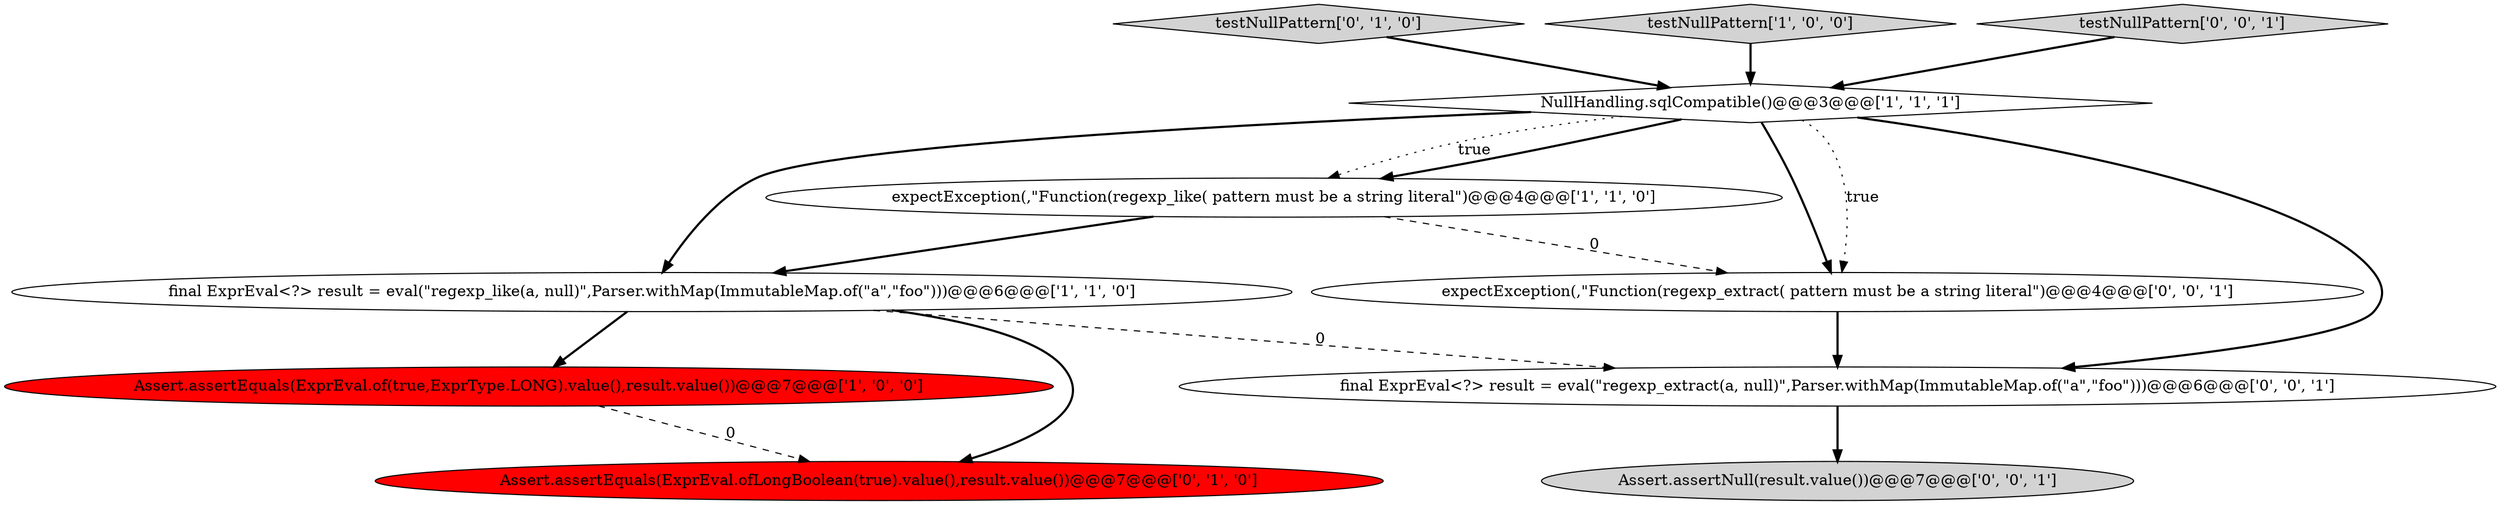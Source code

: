 digraph {
3 [style = filled, label = "expectException(,\"Function(regexp_like( pattern must be a string literal\")@@@4@@@['1', '1', '0']", fillcolor = white, shape = ellipse image = "AAA0AAABBB1BBB"];
6 [style = filled, label = "testNullPattern['0', '1', '0']", fillcolor = lightgray, shape = diamond image = "AAA0AAABBB2BBB"];
9 [style = filled, label = "Assert.assertNull(result.value())@@@7@@@['0', '0', '1']", fillcolor = lightgray, shape = ellipse image = "AAA0AAABBB3BBB"];
7 [style = filled, label = "final ExprEval<?> result = eval(\"regexp_extract(a, null)\",Parser.withMap(ImmutableMap.of(\"a\",\"foo\")))@@@6@@@['0', '0', '1']", fillcolor = white, shape = ellipse image = "AAA0AAABBB3BBB"];
2 [style = filled, label = "NullHandling.sqlCompatible()@@@3@@@['1', '1', '1']", fillcolor = white, shape = diamond image = "AAA0AAABBB1BBB"];
4 [style = filled, label = "testNullPattern['1', '0', '0']", fillcolor = lightgray, shape = diamond image = "AAA0AAABBB1BBB"];
1 [style = filled, label = "Assert.assertEquals(ExprEval.of(true,ExprType.LONG).value(),result.value())@@@7@@@['1', '0', '0']", fillcolor = red, shape = ellipse image = "AAA1AAABBB1BBB"];
0 [style = filled, label = "final ExprEval<?> result = eval(\"regexp_like(a, null)\",Parser.withMap(ImmutableMap.of(\"a\",\"foo\")))@@@6@@@['1', '1', '0']", fillcolor = white, shape = ellipse image = "AAA0AAABBB1BBB"];
8 [style = filled, label = "expectException(,\"Function(regexp_extract( pattern must be a string literal\")@@@4@@@['0', '0', '1']", fillcolor = white, shape = ellipse image = "AAA0AAABBB3BBB"];
10 [style = filled, label = "testNullPattern['0', '0', '1']", fillcolor = lightgray, shape = diamond image = "AAA0AAABBB3BBB"];
5 [style = filled, label = "Assert.assertEquals(ExprEval.ofLongBoolean(true).value(),result.value())@@@7@@@['0', '1', '0']", fillcolor = red, shape = ellipse image = "AAA1AAABBB2BBB"];
2->3 [style = dotted, label="true"];
8->7 [style = bold, label=""];
7->9 [style = bold, label=""];
3->0 [style = bold, label=""];
3->8 [style = dashed, label="0"];
10->2 [style = bold, label=""];
2->0 [style = bold, label=""];
4->2 [style = bold, label=""];
2->7 [style = bold, label=""];
1->5 [style = dashed, label="0"];
0->7 [style = dashed, label="0"];
0->1 [style = bold, label=""];
2->8 [style = dotted, label="true"];
2->3 [style = bold, label=""];
2->8 [style = bold, label=""];
0->5 [style = bold, label=""];
6->2 [style = bold, label=""];
}
